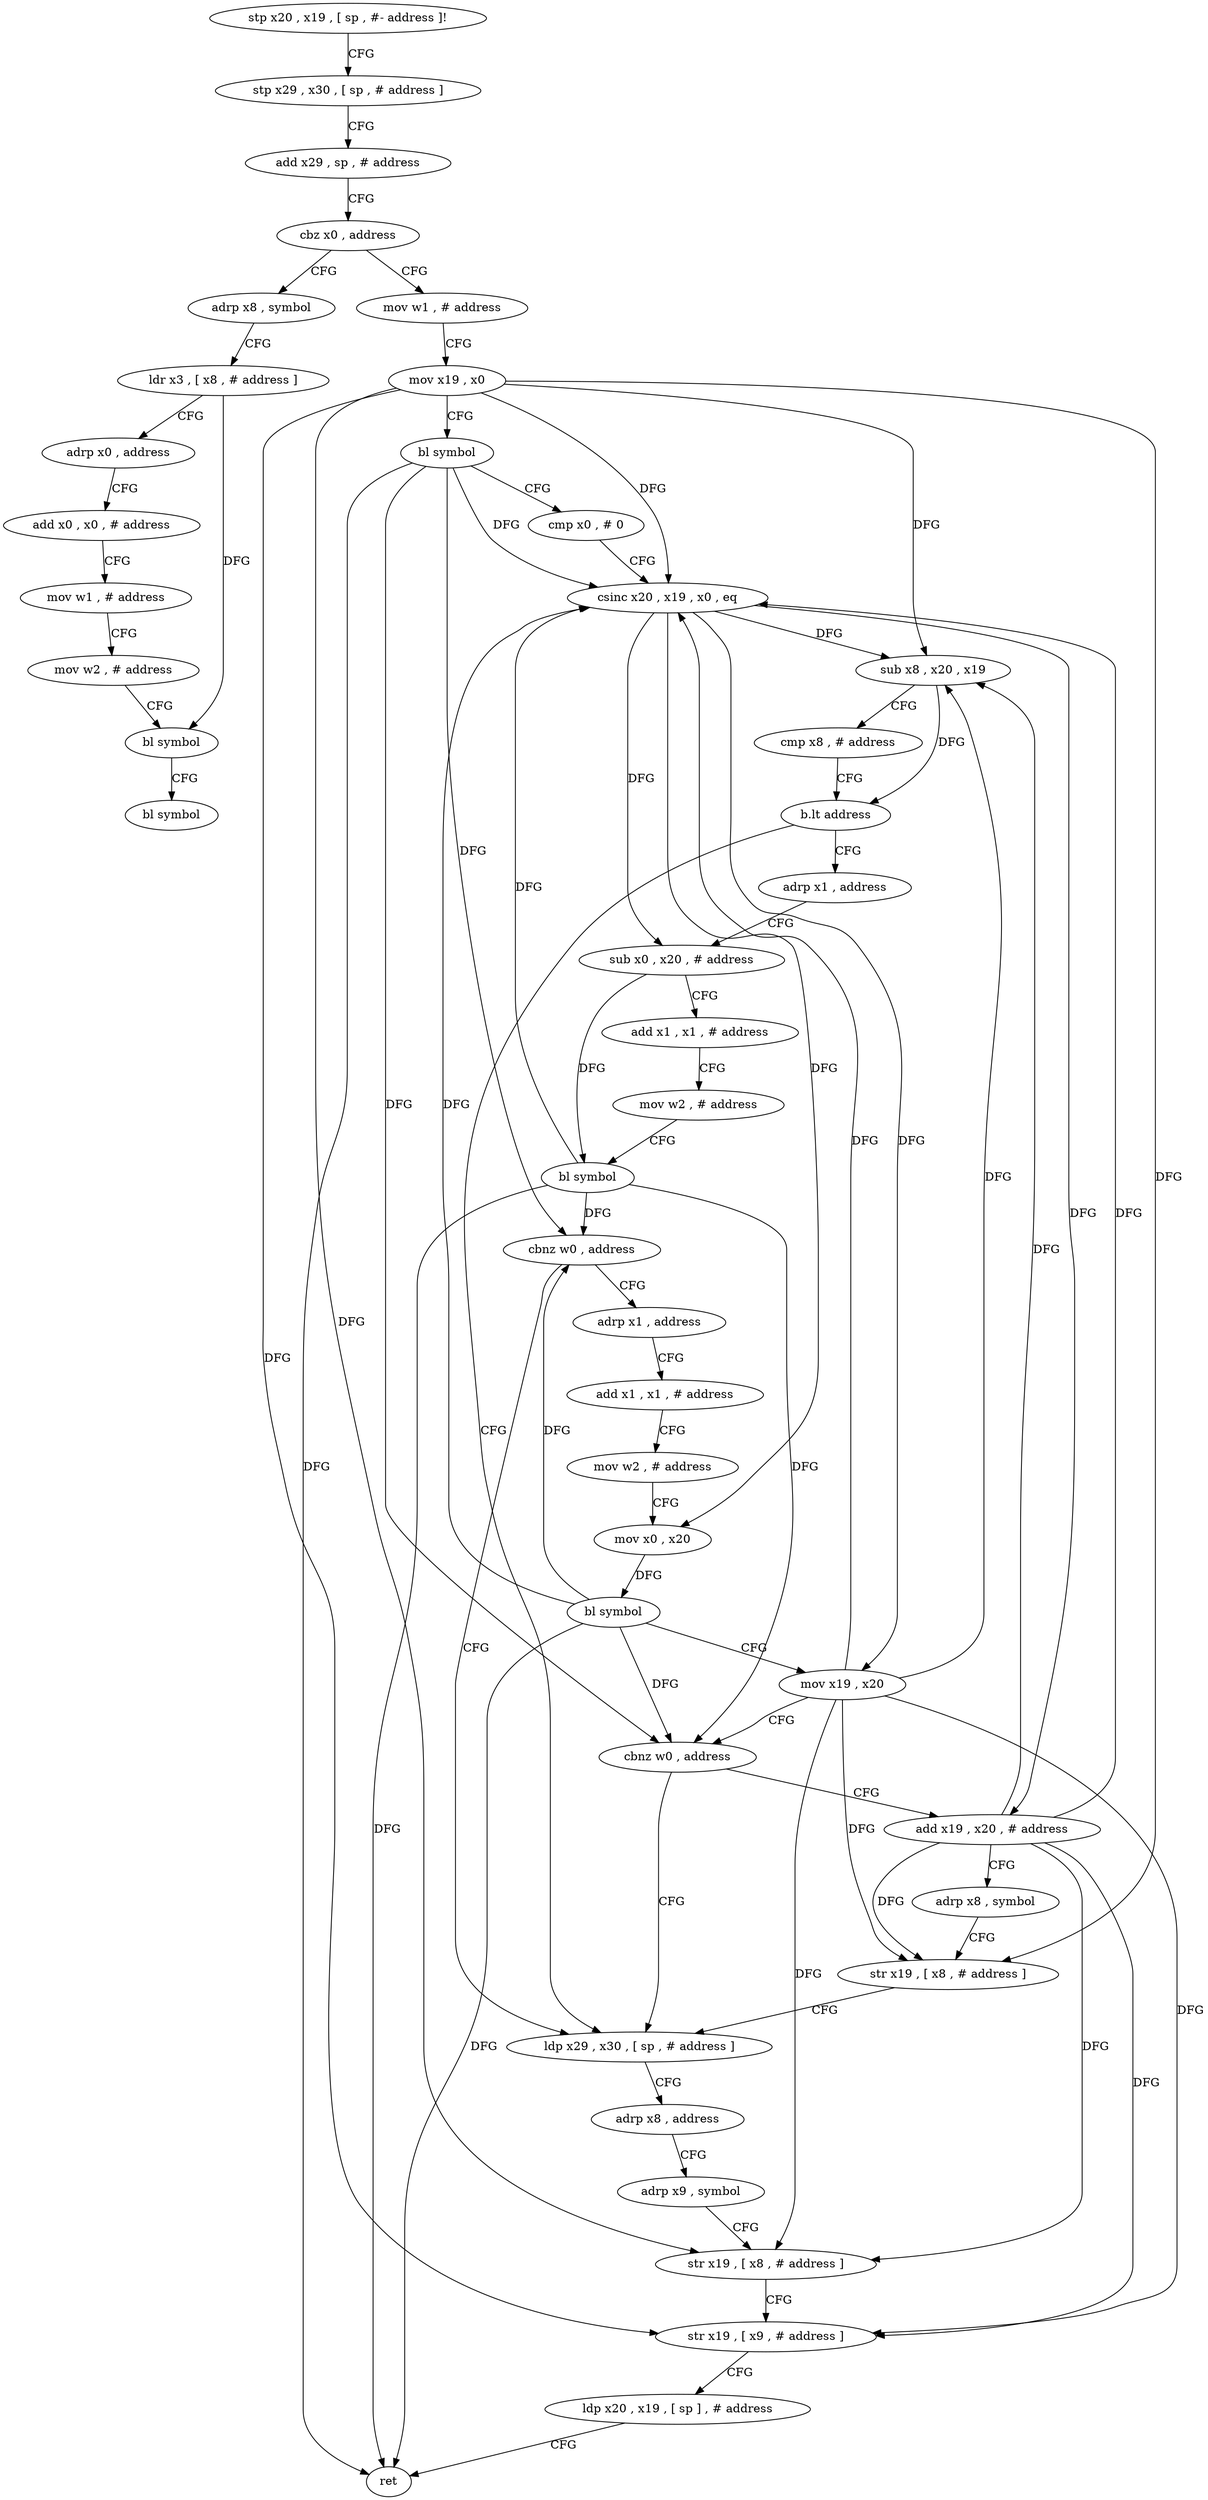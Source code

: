 digraph "func" {
"4210196" [label = "stp x20 , x19 , [ sp , #- address ]!" ]
"4210200" [label = "stp x29 , x30 , [ sp , # address ]" ]
"4210204" [label = "add x29 , sp , # address" ]
"4210208" [label = "cbz x0 , address" ]
"4210336" [label = "adrp x8 , symbol" ]
"4210212" [label = "mov w1 , # address" ]
"4210340" [label = "ldr x3 , [ x8 , # address ]" ]
"4210344" [label = "adrp x0 , address" ]
"4210348" [label = "add x0 , x0 , # address" ]
"4210352" [label = "mov w1 , # address" ]
"4210356" [label = "mov w2 , # address" ]
"4210360" [label = "bl symbol" ]
"4210364" [label = "bl symbol" ]
"4210216" [label = "mov x19 , x0" ]
"4210220" [label = "bl symbol" ]
"4210224" [label = "cmp x0 , # 0" ]
"4210228" [label = "csinc x20 , x19 , x0 , eq" ]
"4210232" [label = "sub x8 , x20 , x19" ]
"4210236" [label = "cmp x8 , # address" ]
"4210240" [label = "b.lt address" ]
"4210308" [label = "ldp x29 , x30 , [ sp , # address ]" ]
"4210244" [label = "adrp x1 , address" ]
"4210312" [label = "adrp x8 , address" ]
"4210316" [label = "adrp x9 , symbol" ]
"4210320" [label = "str x19 , [ x8 , # address ]" ]
"4210324" [label = "str x19 , [ x9 , # address ]" ]
"4210328" [label = "ldp x20 , x19 , [ sp ] , # address" ]
"4210332" [label = "ret" ]
"4210248" [label = "sub x0 , x20 , # address" ]
"4210252" [label = "add x1 , x1 , # address" ]
"4210256" [label = "mov w2 , # address" ]
"4210260" [label = "bl symbol" ]
"4210264" [label = "cbnz w0 , address" ]
"4210268" [label = "adrp x1 , address" ]
"4210272" [label = "add x1 , x1 , # address" ]
"4210276" [label = "mov w2 , # address" ]
"4210280" [label = "mov x0 , x20" ]
"4210284" [label = "bl symbol" ]
"4210288" [label = "mov x19 , x20" ]
"4210292" [label = "cbnz w0 , address" ]
"4210296" [label = "add x19 , x20 , # address" ]
"4210300" [label = "adrp x8 , symbol" ]
"4210304" [label = "str x19 , [ x8 , # address ]" ]
"4210196" -> "4210200" [ label = "CFG" ]
"4210200" -> "4210204" [ label = "CFG" ]
"4210204" -> "4210208" [ label = "CFG" ]
"4210208" -> "4210336" [ label = "CFG" ]
"4210208" -> "4210212" [ label = "CFG" ]
"4210336" -> "4210340" [ label = "CFG" ]
"4210212" -> "4210216" [ label = "CFG" ]
"4210340" -> "4210344" [ label = "CFG" ]
"4210340" -> "4210360" [ label = "DFG" ]
"4210344" -> "4210348" [ label = "CFG" ]
"4210348" -> "4210352" [ label = "CFG" ]
"4210352" -> "4210356" [ label = "CFG" ]
"4210356" -> "4210360" [ label = "CFG" ]
"4210360" -> "4210364" [ label = "CFG" ]
"4210216" -> "4210220" [ label = "CFG" ]
"4210216" -> "4210228" [ label = "DFG" ]
"4210216" -> "4210232" [ label = "DFG" ]
"4210216" -> "4210320" [ label = "DFG" ]
"4210216" -> "4210324" [ label = "DFG" ]
"4210216" -> "4210304" [ label = "DFG" ]
"4210220" -> "4210224" [ label = "CFG" ]
"4210220" -> "4210228" [ label = "DFG" ]
"4210220" -> "4210332" [ label = "DFG" ]
"4210220" -> "4210264" [ label = "DFG" ]
"4210220" -> "4210292" [ label = "DFG" ]
"4210224" -> "4210228" [ label = "CFG" ]
"4210228" -> "4210232" [ label = "DFG" ]
"4210228" -> "4210248" [ label = "DFG" ]
"4210228" -> "4210280" [ label = "DFG" ]
"4210228" -> "4210288" [ label = "DFG" ]
"4210228" -> "4210296" [ label = "DFG" ]
"4210232" -> "4210236" [ label = "CFG" ]
"4210232" -> "4210240" [ label = "DFG" ]
"4210236" -> "4210240" [ label = "CFG" ]
"4210240" -> "4210308" [ label = "CFG" ]
"4210240" -> "4210244" [ label = "CFG" ]
"4210308" -> "4210312" [ label = "CFG" ]
"4210244" -> "4210248" [ label = "CFG" ]
"4210312" -> "4210316" [ label = "CFG" ]
"4210316" -> "4210320" [ label = "CFG" ]
"4210320" -> "4210324" [ label = "CFG" ]
"4210324" -> "4210328" [ label = "CFG" ]
"4210328" -> "4210332" [ label = "CFG" ]
"4210248" -> "4210252" [ label = "CFG" ]
"4210248" -> "4210260" [ label = "DFG" ]
"4210252" -> "4210256" [ label = "CFG" ]
"4210256" -> "4210260" [ label = "CFG" ]
"4210260" -> "4210264" [ label = "DFG" ]
"4210260" -> "4210228" [ label = "DFG" ]
"4210260" -> "4210332" [ label = "DFG" ]
"4210260" -> "4210292" [ label = "DFG" ]
"4210264" -> "4210308" [ label = "CFG" ]
"4210264" -> "4210268" [ label = "CFG" ]
"4210268" -> "4210272" [ label = "CFG" ]
"4210272" -> "4210276" [ label = "CFG" ]
"4210276" -> "4210280" [ label = "CFG" ]
"4210280" -> "4210284" [ label = "DFG" ]
"4210284" -> "4210288" [ label = "CFG" ]
"4210284" -> "4210228" [ label = "DFG" ]
"4210284" -> "4210264" [ label = "DFG" ]
"4210284" -> "4210332" [ label = "DFG" ]
"4210284" -> "4210292" [ label = "DFG" ]
"4210288" -> "4210292" [ label = "CFG" ]
"4210288" -> "4210228" [ label = "DFG" ]
"4210288" -> "4210232" [ label = "DFG" ]
"4210288" -> "4210320" [ label = "DFG" ]
"4210288" -> "4210324" [ label = "DFG" ]
"4210288" -> "4210304" [ label = "DFG" ]
"4210292" -> "4210308" [ label = "CFG" ]
"4210292" -> "4210296" [ label = "CFG" ]
"4210296" -> "4210300" [ label = "CFG" ]
"4210296" -> "4210228" [ label = "DFG" ]
"4210296" -> "4210232" [ label = "DFG" ]
"4210296" -> "4210320" [ label = "DFG" ]
"4210296" -> "4210324" [ label = "DFG" ]
"4210296" -> "4210304" [ label = "DFG" ]
"4210300" -> "4210304" [ label = "CFG" ]
"4210304" -> "4210308" [ label = "CFG" ]
}
